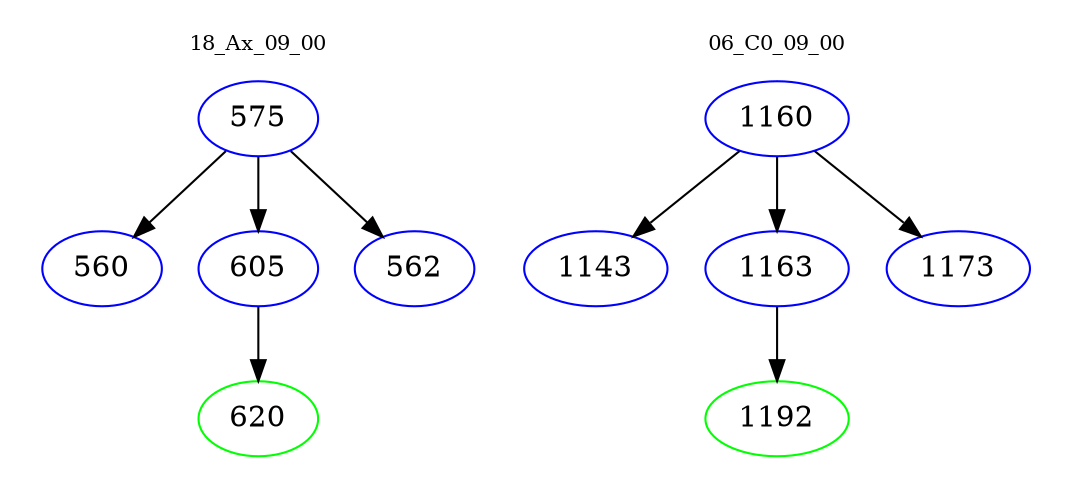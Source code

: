 digraph{
subgraph cluster_0 {
color = white
label = "18_Ax_09_00";
fontsize=10;
T0_575 [label="575", color="blue"]
T0_575 -> T0_560 [color="black"]
T0_560 [label="560", color="blue"]
T0_575 -> T0_605 [color="black"]
T0_605 [label="605", color="blue"]
T0_605 -> T0_620 [color="black"]
T0_620 [label="620", color="green"]
T0_575 -> T0_562 [color="black"]
T0_562 [label="562", color="blue"]
}
subgraph cluster_1 {
color = white
label = "06_C0_09_00";
fontsize=10;
T1_1160 [label="1160", color="blue"]
T1_1160 -> T1_1143 [color="black"]
T1_1143 [label="1143", color="blue"]
T1_1160 -> T1_1163 [color="black"]
T1_1163 [label="1163", color="blue"]
T1_1163 -> T1_1192 [color="black"]
T1_1192 [label="1192", color="green"]
T1_1160 -> T1_1173 [color="black"]
T1_1173 [label="1173", color="blue"]
}
}
